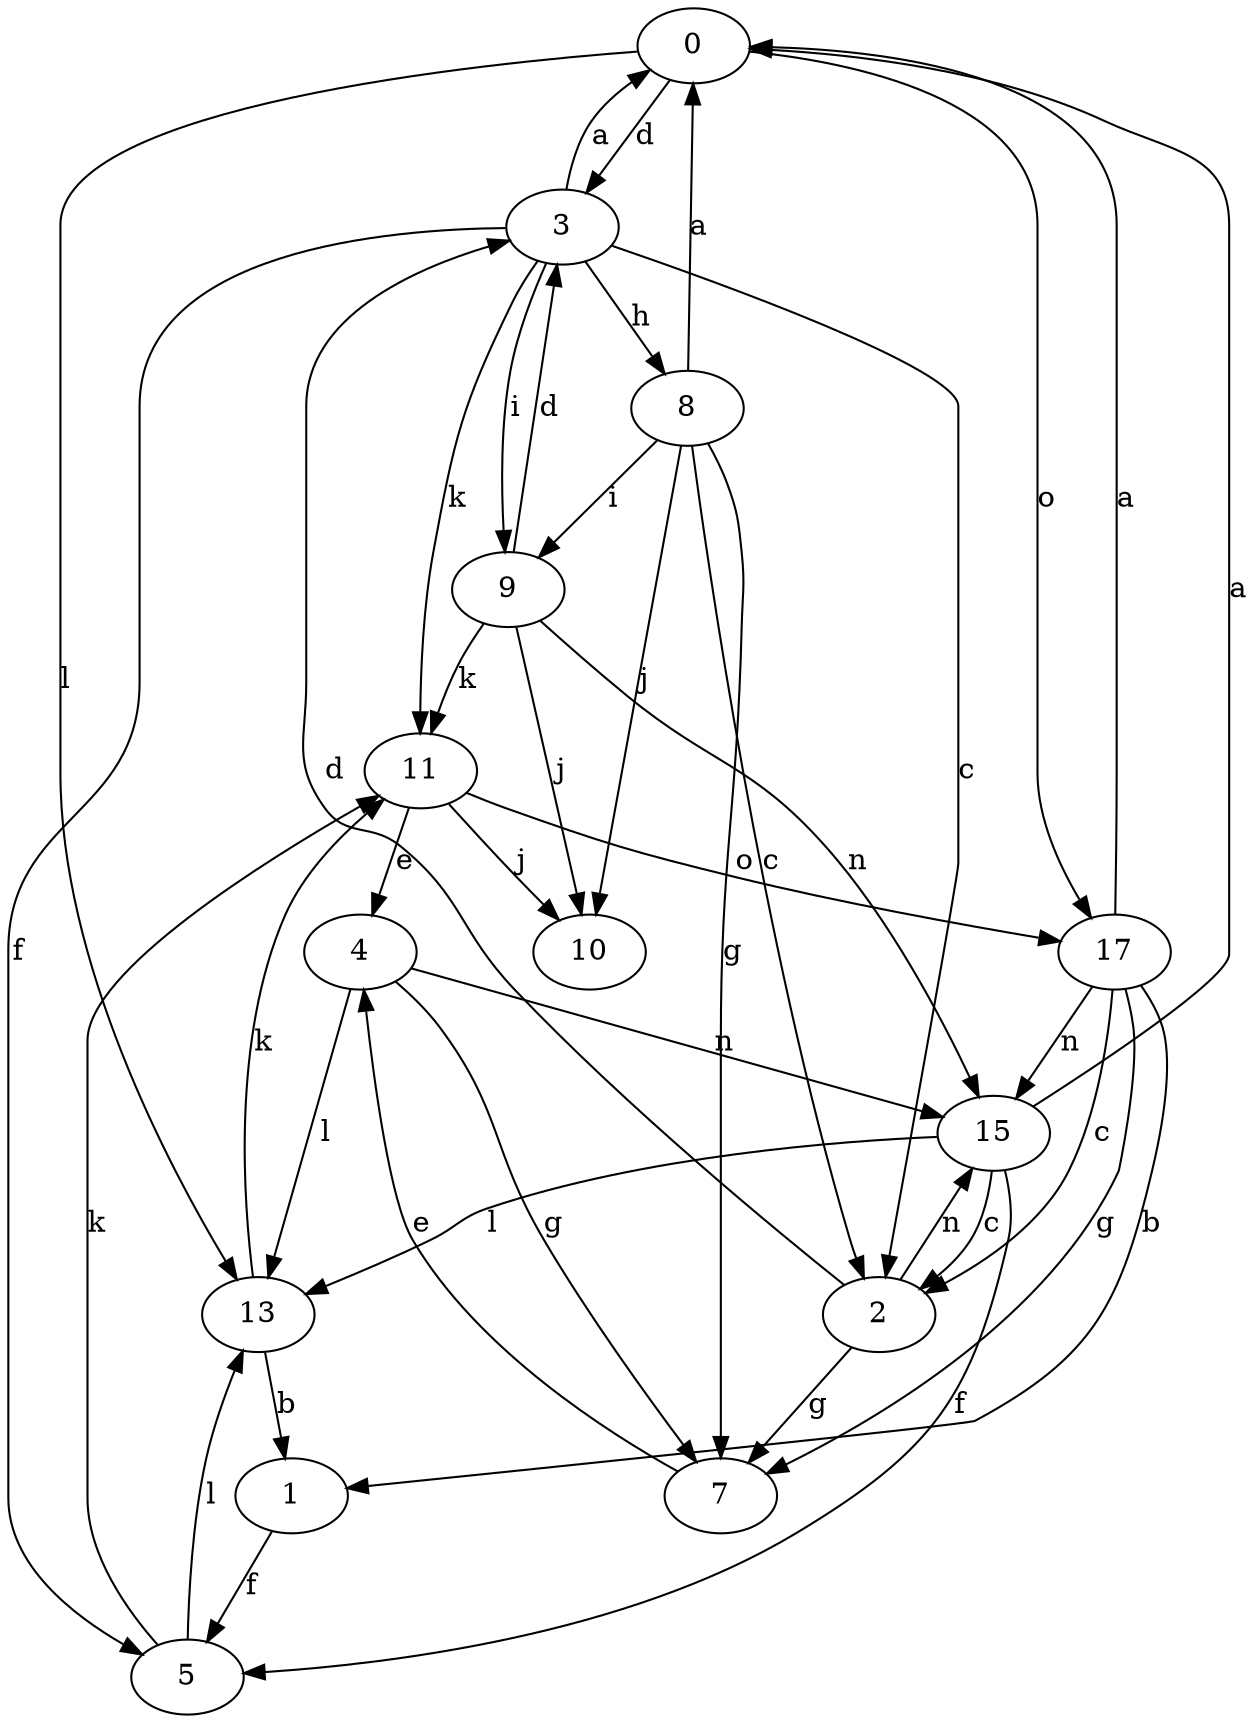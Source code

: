 strict digraph  {
0;
1;
2;
3;
4;
5;
7;
8;
9;
10;
11;
13;
15;
17;
0 -> 3  [label=d];
0 -> 13  [label=l];
0 -> 17  [label=o];
1 -> 5  [label=f];
2 -> 3  [label=d];
2 -> 7  [label=g];
2 -> 15  [label=n];
3 -> 0  [label=a];
3 -> 2  [label=c];
3 -> 5  [label=f];
3 -> 8  [label=h];
3 -> 9  [label=i];
3 -> 11  [label=k];
4 -> 7  [label=g];
4 -> 13  [label=l];
4 -> 15  [label=n];
5 -> 11  [label=k];
5 -> 13  [label=l];
7 -> 4  [label=e];
8 -> 0  [label=a];
8 -> 2  [label=c];
8 -> 7  [label=g];
8 -> 9  [label=i];
8 -> 10  [label=j];
9 -> 3  [label=d];
9 -> 10  [label=j];
9 -> 11  [label=k];
9 -> 15  [label=n];
11 -> 4  [label=e];
11 -> 10  [label=j];
11 -> 17  [label=o];
13 -> 1  [label=b];
13 -> 11  [label=k];
15 -> 0  [label=a];
15 -> 2  [label=c];
15 -> 5  [label=f];
15 -> 13  [label=l];
17 -> 0  [label=a];
17 -> 1  [label=b];
17 -> 2  [label=c];
17 -> 7  [label=g];
17 -> 15  [label=n];
}
